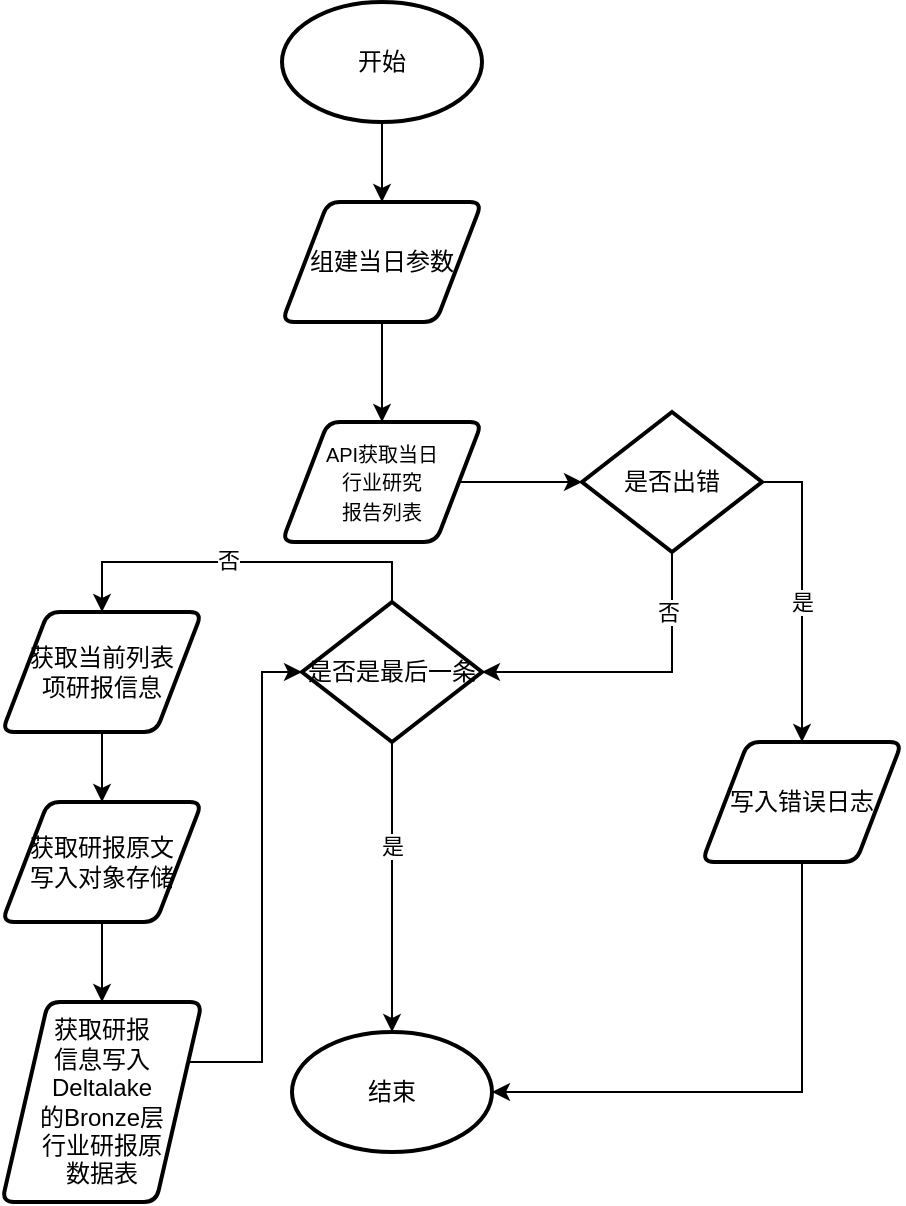 <mxfile version="17.5.0" type="github">
  <diagram id="C5RBs43oDa-KdzZeNtuy" name="Page-1">
    <mxGraphModel dx="1256" dy="799" grid="1" gridSize="10" guides="1" tooltips="1" connect="1" arrows="1" fold="1" page="1" pageScale="1" pageWidth="827" pageHeight="1169" math="0" shadow="0">
      <root>
        <mxCell id="WIyWlLk6GJQsqaUBKTNV-0" />
        <mxCell id="WIyWlLk6GJQsqaUBKTNV-1" parent="WIyWlLk6GJQsqaUBKTNV-0" />
        <mxCell id="rrfgLcq1bfQqjzsk1VNi-5" style="edgeStyle=orthogonalEdgeStyle;rounded=0;orthogonalLoop=1;jettySize=auto;html=1;exitX=0.5;exitY=1;exitDx=0;exitDy=0;entryX=0.5;entryY=0;entryDx=0;entryDy=0;" parent="WIyWlLk6GJQsqaUBKTNV-1" source="rrfgLcq1bfQqjzsk1VNi-1" target="rrfgLcq1bfQqjzsk1VNi-4" edge="1">
          <mxGeometry relative="1" as="geometry" />
        </mxCell>
        <mxCell id="rrfgLcq1bfQqjzsk1VNi-1" value="组建当日参数" style="shape=parallelogram;html=1;strokeWidth=2;perimeter=parallelogramPerimeter;whiteSpace=wrap;rounded=1;arcSize=12;size=0.23;" parent="WIyWlLk6GJQsqaUBKTNV-1" vertex="1">
          <mxGeometry x="230" y="140" width="100" height="60" as="geometry" />
        </mxCell>
        <mxCell id="rrfgLcq1bfQqjzsk1VNi-6" style="edgeStyle=orthogonalEdgeStyle;rounded=0;orthogonalLoop=1;jettySize=auto;html=1;exitX=0.5;exitY=1;exitDx=0;exitDy=0;exitPerimeter=0;entryX=0.5;entryY=0;entryDx=0;entryDy=0;" parent="WIyWlLk6GJQsqaUBKTNV-1" source="rrfgLcq1bfQqjzsk1VNi-3" target="rrfgLcq1bfQqjzsk1VNi-1" edge="1">
          <mxGeometry relative="1" as="geometry" />
        </mxCell>
        <mxCell id="rrfgLcq1bfQqjzsk1VNi-3" value="开始" style="strokeWidth=2;html=1;shape=mxgraph.flowchart.start_1;whiteSpace=wrap;" parent="WIyWlLk6GJQsqaUBKTNV-1" vertex="1">
          <mxGeometry x="230" y="40" width="100" height="60" as="geometry" />
        </mxCell>
        <mxCell id="rrfgLcq1bfQqjzsk1VNi-11" style="edgeStyle=orthogonalEdgeStyle;rounded=0;orthogonalLoop=1;jettySize=auto;html=1;exitX=1;exitY=0.5;exitDx=0;exitDy=0;entryX=0;entryY=0.5;entryDx=0;entryDy=0;entryPerimeter=0;" parent="WIyWlLk6GJQsqaUBKTNV-1" source="rrfgLcq1bfQqjzsk1VNi-4" target="rrfgLcq1bfQqjzsk1VNi-7" edge="1">
          <mxGeometry relative="1" as="geometry" />
        </mxCell>
        <mxCell id="rrfgLcq1bfQqjzsk1VNi-4" value="&lt;font style=&quot;font-size: 10px&quot;&gt;API获取当日&lt;br&gt;行业研究&lt;br&gt;报告列表&lt;/font&gt;" style="shape=parallelogram;html=1;strokeWidth=2;perimeter=parallelogramPerimeter;whiteSpace=wrap;rounded=1;arcSize=12;size=0.23;align=center;" parent="WIyWlLk6GJQsqaUBKTNV-1" vertex="1">
          <mxGeometry x="230" y="250" width="100" height="60" as="geometry" />
        </mxCell>
        <mxCell id="rrfgLcq1bfQqjzsk1VNi-12" style="edgeStyle=orthogonalEdgeStyle;rounded=0;orthogonalLoop=1;jettySize=auto;html=1;exitX=1;exitY=0.5;exitDx=0;exitDy=0;exitPerimeter=0;entryX=0.5;entryY=0;entryDx=0;entryDy=0;" parent="WIyWlLk6GJQsqaUBKTNV-1" source="rrfgLcq1bfQqjzsk1VNi-7" target="rrfgLcq1bfQqjzsk1VNi-8" edge="1">
          <mxGeometry relative="1" as="geometry" />
        </mxCell>
        <mxCell id="rrfgLcq1bfQqjzsk1VNi-18" value="是" style="edgeLabel;html=1;align=center;verticalAlign=middle;resizable=0;points=[];" parent="rrfgLcq1bfQqjzsk1VNi-12" vertex="1" connectable="0">
          <mxGeometry x="-0.686" y="3" relative="1" as="geometry">
            <mxPoint x="-3" y="56" as="offset" />
          </mxGeometry>
        </mxCell>
        <mxCell id="rrfgLcq1bfQqjzsk1VNi-16" style="edgeStyle=orthogonalEdgeStyle;rounded=0;orthogonalLoop=1;jettySize=auto;html=1;exitX=0.5;exitY=1;exitDx=0;exitDy=0;exitPerimeter=0;entryX=1;entryY=0.5;entryDx=0;entryDy=0;entryPerimeter=0;" parent="WIyWlLk6GJQsqaUBKTNV-1" source="rrfgLcq1bfQqjzsk1VNi-7" target="rrfgLcq1bfQqjzsk1VNi-15" edge="1">
          <mxGeometry relative="1" as="geometry" />
        </mxCell>
        <mxCell id="rrfgLcq1bfQqjzsk1VNi-17" value="否" style="edgeLabel;html=1;align=center;verticalAlign=middle;resizable=0;points=[];" parent="rrfgLcq1bfQqjzsk1VNi-16" vertex="1" connectable="0">
          <mxGeometry x="-0.621" y="-2" relative="1" as="geometry">
            <mxPoint as="offset" />
          </mxGeometry>
        </mxCell>
        <mxCell id="rrfgLcq1bfQqjzsk1VNi-7" value="是否出错" style="strokeWidth=2;html=1;shape=mxgraph.flowchart.decision;whiteSpace=wrap;" parent="WIyWlLk6GJQsqaUBKTNV-1" vertex="1">
          <mxGeometry x="380" y="245" width="90" height="70" as="geometry" />
        </mxCell>
        <mxCell id="rrfgLcq1bfQqjzsk1VNi-14" style="edgeStyle=orthogonalEdgeStyle;rounded=0;orthogonalLoop=1;jettySize=auto;html=1;exitX=0.5;exitY=1;exitDx=0;exitDy=0;entryX=1;entryY=0.5;entryDx=0;entryDy=0;entryPerimeter=0;" parent="WIyWlLk6GJQsqaUBKTNV-1" source="rrfgLcq1bfQqjzsk1VNi-8" target="rrfgLcq1bfQqjzsk1VNi-13" edge="1">
          <mxGeometry relative="1" as="geometry" />
        </mxCell>
        <mxCell id="rrfgLcq1bfQqjzsk1VNi-8" value="写入错误日志" style="shape=parallelogram;html=1;strokeWidth=2;perimeter=parallelogramPerimeter;whiteSpace=wrap;rounded=1;arcSize=12;size=0.23;" parent="WIyWlLk6GJQsqaUBKTNV-1" vertex="1">
          <mxGeometry x="440" y="410" width="100" height="60" as="geometry" />
        </mxCell>
        <mxCell id="rrfgLcq1bfQqjzsk1VNi-13" value="结束" style="strokeWidth=2;html=1;shape=mxgraph.flowchart.start_1;whiteSpace=wrap;" parent="WIyWlLk6GJQsqaUBKTNV-1" vertex="1">
          <mxGeometry x="235" y="555" width="100" height="60" as="geometry" />
        </mxCell>
        <mxCell id="rrfgLcq1bfQqjzsk1VNi-19" style="edgeStyle=orthogonalEdgeStyle;rounded=0;orthogonalLoop=1;jettySize=auto;html=1;exitX=0.5;exitY=1;exitDx=0;exitDy=0;exitPerimeter=0;" parent="WIyWlLk6GJQsqaUBKTNV-1" source="rrfgLcq1bfQqjzsk1VNi-15" target="rrfgLcq1bfQqjzsk1VNi-13" edge="1">
          <mxGeometry relative="1" as="geometry" />
        </mxCell>
        <mxCell id="rrfgLcq1bfQqjzsk1VNi-20" value="是" style="edgeLabel;html=1;align=center;verticalAlign=middle;resizable=0;points=[];" parent="rrfgLcq1bfQqjzsk1VNi-19" vertex="1" connectable="0">
          <mxGeometry x="-0.28" relative="1" as="geometry">
            <mxPoint as="offset" />
          </mxGeometry>
        </mxCell>
        <mxCell id="rrfgLcq1bfQqjzsk1VNi-29" style="edgeStyle=orthogonalEdgeStyle;rounded=0;orthogonalLoop=1;jettySize=auto;html=1;exitX=0.5;exitY=0;exitDx=0;exitDy=0;exitPerimeter=0;entryX=0.5;entryY=0;entryDx=0;entryDy=0;" parent="WIyWlLk6GJQsqaUBKTNV-1" source="rrfgLcq1bfQqjzsk1VNi-15" target="rrfgLcq1bfQqjzsk1VNi-21" edge="1">
          <mxGeometry relative="1" as="geometry" />
        </mxCell>
        <mxCell id="rrfgLcq1bfQqjzsk1VNi-30" value="否" style="edgeLabel;html=1;align=center;verticalAlign=middle;resizable=0;points=[];" parent="rrfgLcq1bfQqjzsk1VNi-29" vertex="1" connectable="0">
          <mxGeometry x="0.074" y="-1" relative="1" as="geometry">
            <mxPoint as="offset" />
          </mxGeometry>
        </mxCell>
        <mxCell id="rrfgLcq1bfQqjzsk1VNi-15" value="是否是最后一条" style="strokeWidth=2;html=1;shape=mxgraph.flowchart.decision;whiteSpace=wrap;" parent="WIyWlLk6GJQsqaUBKTNV-1" vertex="1">
          <mxGeometry x="240" y="340" width="90" height="70" as="geometry" />
        </mxCell>
        <mxCell id="rrfgLcq1bfQqjzsk1VNi-25" style="edgeStyle=orthogonalEdgeStyle;rounded=0;orthogonalLoop=1;jettySize=auto;html=1;exitX=0.5;exitY=1;exitDx=0;exitDy=0;" parent="WIyWlLk6GJQsqaUBKTNV-1" source="rrfgLcq1bfQqjzsk1VNi-21" target="rrfgLcq1bfQqjzsk1VNi-23" edge="1">
          <mxGeometry relative="1" as="geometry" />
        </mxCell>
        <mxCell id="rrfgLcq1bfQqjzsk1VNi-21" value="获取当前列表&lt;br&gt;项研报信息" style="shape=parallelogram;html=1;strokeWidth=2;perimeter=parallelogramPerimeter;whiteSpace=wrap;rounded=1;arcSize=12;size=0.23;" parent="WIyWlLk6GJQsqaUBKTNV-1" vertex="1">
          <mxGeometry x="90" y="345" width="100" height="60" as="geometry" />
        </mxCell>
        <mxCell id="rrfgLcq1bfQqjzsk1VNi-26" style="edgeStyle=orthogonalEdgeStyle;rounded=0;orthogonalLoop=1;jettySize=auto;html=1;exitX=0.5;exitY=1;exitDx=0;exitDy=0;" parent="WIyWlLk6GJQsqaUBKTNV-1" source="rrfgLcq1bfQqjzsk1VNi-23" target="rrfgLcq1bfQqjzsk1VNi-24" edge="1">
          <mxGeometry relative="1" as="geometry" />
        </mxCell>
        <mxCell id="rrfgLcq1bfQqjzsk1VNi-23" value="获取研报原文&lt;br&gt;写入对象存储" style="shape=parallelogram;html=1;strokeWidth=2;perimeter=parallelogramPerimeter;whiteSpace=wrap;rounded=1;arcSize=12;size=0.23;" parent="WIyWlLk6GJQsqaUBKTNV-1" vertex="1">
          <mxGeometry x="90" y="440" width="100" height="60" as="geometry" />
        </mxCell>
        <mxCell id="rrfgLcq1bfQqjzsk1VNi-28" style="edgeStyle=orthogonalEdgeStyle;rounded=0;orthogonalLoop=1;jettySize=auto;html=1;exitX=1;exitY=0.5;exitDx=0;exitDy=0;entryX=0;entryY=0.5;entryDx=0;entryDy=0;entryPerimeter=0;" parent="WIyWlLk6GJQsqaUBKTNV-1" source="rrfgLcq1bfQqjzsk1VNi-24" target="rrfgLcq1bfQqjzsk1VNi-15" edge="1">
          <mxGeometry relative="1" as="geometry">
            <Array as="points">
              <mxPoint x="220" y="570" />
              <mxPoint x="220" y="375" />
            </Array>
          </mxGeometry>
        </mxCell>
        <mxCell id="rrfgLcq1bfQqjzsk1VNi-24" value="获取研报&lt;br&gt;信息写入Deltalake&lt;br&gt;的Bronze层&lt;br&gt;行业研报原&lt;br&gt;数据表" style="shape=parallelogram;html=1;strokeWidth=2;perimeter=parallelogramPerimeter;whiteSpace=wrap;rounded=1;arcSize=12;size=0.23;" parent="WIyWlLk6GJQsqaUBKTNV-1" vertex="1">
          <mxGeometry x="90" y="540" width="100" height="100" as="geometry" />
        </mxCell>
      </root>
    </mxGraphModel>
  </diagram>
</mxfile>
